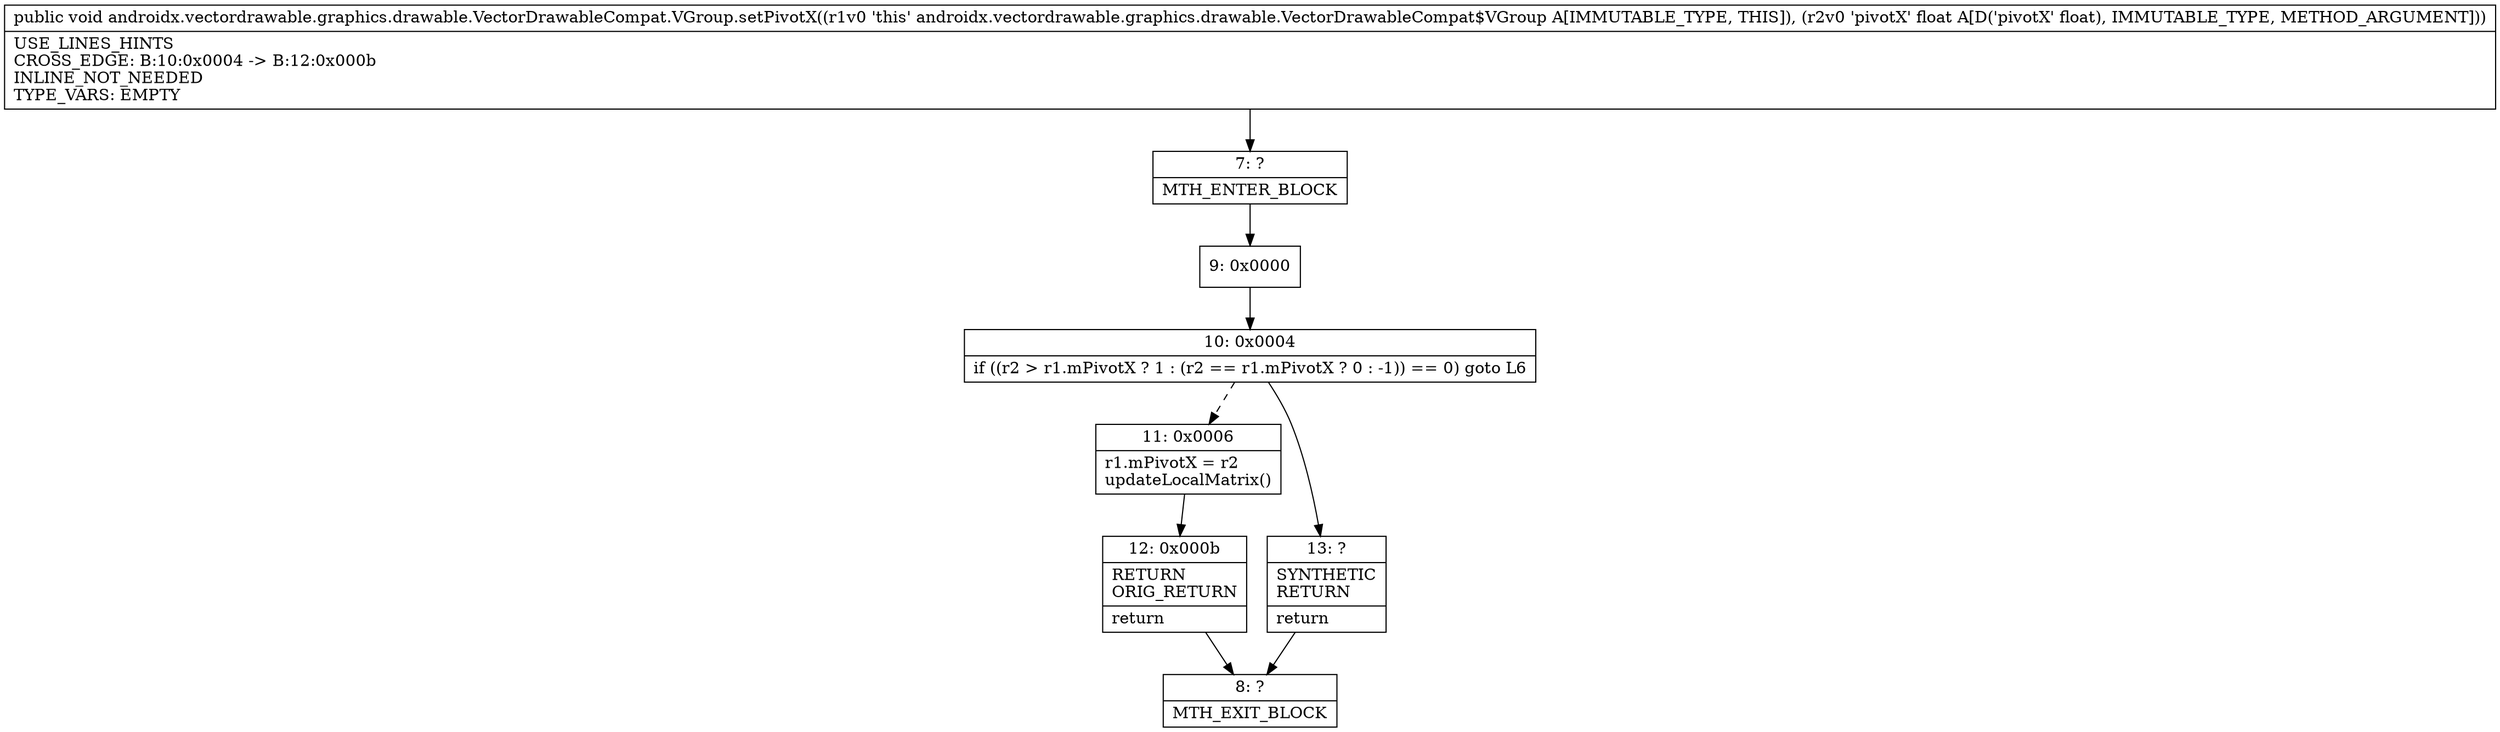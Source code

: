 digraph "CFG forandroidx.vectordrawable.graphics.drawable.VectorDrawableCompat.VGroup.setPivotX(F)V" {
Node_7 [shape=record,label="{7\:\ ?|MTH_ENTER_BLOCK\l}"];
Node_9 [shape=record,label="{9\:\ 0x0000}"];
Node_10 [shape=record,label="{10\:\ 0x0004|if ((r2 \> r1.mPivotX ? 1 : (r2 == r1.mPivotX ? 0 : \-1)) == 0) goto L6\l}"];
Node_11 [shape=record,label="{11\:\ 0x0006|r1.mPivotX = r2\lupdateLocalMatrix()\l}"];
Node_12 [shape=record,label="{12\:\ 0x000b|RETURN\lORIG_RETURN\l|return\l}"];
Node_8 [shape=record,label="{8\:\ ?|MTH_EXIT_BLOCK\l}"];
Node_13 [shape=record,label="{13\:\ ?|SYNTHETIC\lRETURN\l|return\l}"];
MethodNode[shape=record,label="{public void androidx.vectordrawable.graphics.drawable.VectorDrawableCompat.VGroup.setPivotX((r1v0 'this' androidx.vectordrawable.graphics.drawable.VectorDrawableCompat$VGroup A[IMMUTABLE_TYPE, THIS]), (r2v0 'pivotX' float A[D('pivotX' float), IMMUTABLE_TYPE, METHOD_ARGUMENT]))  | USE_LINES_HINTS\lCROSS_EDGE: B:10:0x0004 \-\> B:12:0x000b\lINLINE_NOT_NEEDED\lTYPE_VARS: EMPTY\l}"];
MethodNode -> Node_7;Node_7 -> Node_9;
Node_9 -> Node_10;
Node_10 -> Node_11[style=dashed];
Node_10 -> Node_13;
Node_11 -> Node_12;
Node_12 -> Node_8;
Node_13 -> Node_8;
}

